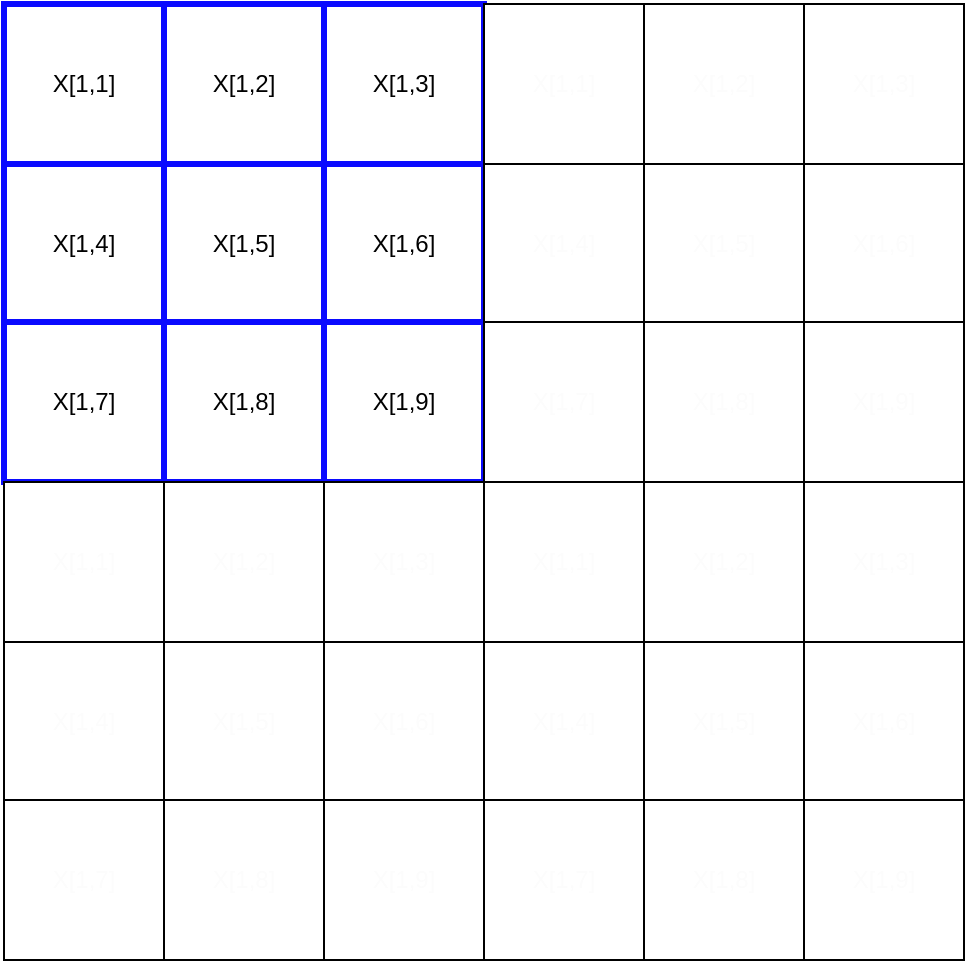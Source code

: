 <mxfile version="17.4.6" type="github">
  <diagram id="6HVer8RZPl2ibDI8MOXv" name="Page-1">
    <mxGraphModel dx="1422" dy="752" grid="1" gridSize="1" guides="1" tooltips="1" connect="1" arrows="1" fold="1" page="1" pageScale="1" pageWidth="850" pageHeight="1100" math="0" shadow="0">
      <root>
        <mxCell id="0" />
        <mxCell id="1" parent="0" />
        <mxCell id="qkgteVEJHbFyh0Jc8i_J-1" value="X[1,1]" style="whiteSpace=wrap;html=1;aspect=fixed;fontColor=#000000;strokeColor=#0A0AFF;strokeWidth=3;" vertex="1" parent="1">
          <mxGeometry x="140" y="113" width="80" height="80" as="geometry" />
        </mxCell>
        <mxCell id="qkgteVEJHbFyh0Jc8i_J-2" value="X[1,2]" style="whiteSpace=wrap;html=1;aspect=fixed;fontColor=#000000;strokeColor=#0A0AFF;strokeWidth=3;" vertex="1" parent="1">
          <mxGeometry x="220" y="113" width="80" height="80" as="geometry" />
        </mxCell>
        <mxCell id="qkgteVEJHbFyh0Jc8i_J-3" value="X[1,3]" style="whiteSpace=wrap;html=1;aspect=fixed;fontColor=#000000;strokeColor=#0A0AFF;strokeWidth=3;" vertex="1" parent="1">
          <mxGeometry x="300" y="113" width="80" height="80" as="geometry" />
        </mxCell>
        <mxCell id="qkgteVEJHbFyh0Jc8i_J-4" value="X[1,4]" style="whiteSpace=wrap;html=1;aspect=fixed;fontColor=#000000;strokeColor=#0A0AFF;strokeWidth=3;" vertex="1" parent="1">
          <mxGeometry x="140" y="193" width="80" height="80" as="geometry" />
        </mxCell>
        <mxCell id="qkgteVEJHbFyh0Jc8i_J-5" value="X[1,5]" style="whiteSpace=wrap;html=1;aspect=fixed;fontColor=#000000;strokeColor=#0A0AFF;strokeWidth=3;" vertex="1" parent="1">
          <mxGeometry x="220" y="193" width="80" height="80" as="geometry" />
        </mxCell>
        <mxCell id="qkgteVEJHbFyh0Jc8i_J-6" value="X[1,6]" style="whiteSpace=wrap;html=1;aspect=fixed;fontColor=#000000;strokeColor=#0A0AFF;strokeWidth=3;" vertex="1" parent="1">
          <mxGeometry x="300" y="193" width="80" height="80" as="geometry" />
        </mxCell>
        <mxCell id="qkgteVEJHbFyh0Jc8i_J-7" value="X[1,7]" style="whiteSpace=wrap;html=1;aspect=fixed;fontColor=#000000;strokeColor=#0A0AFF;strokeWidth=3;" vertex="1" parent="1">
          <mxGeometry x="140" y="272" width="80" height="80" as="geometry" />
        </mxCell>
        <mxCell id="qkgteVEJHbFyh0Jc8i_J-8" value="X[1,8]" style="whiteSpace=wrap;html=1;aspect=fixed;fontColor=#000000;strokeColor=#0A0AFF;strokeWidth=3;" vertex="1" parent="1">
          <mxGeometry x="220" y="272" width="80" height="80" as="geometry" />
        </mxCell>
        <mxCell id="qkgteVEJHbFyh0Jc8i_J-9" value="X[1,9]" style="whiteSpace=wrap;html=1;aspect=fixed;fontColor=#000000;strokeColor=#0A0AFF;strokeWidth=3;" vertex="1" parent="1">
          <mxGeometry x="300" y="272" width="80" height="80" as="geometry" />
        </mxCell>
        <mxCell id="qkgteVEJHbFyh0Jc8i_J-10" value="X[1,1]" style="whiteSpace=wrap;html=1;aspect=fixed;fontColor=#FCFCFC;" vertex="1" parent="1">
          <mxGeometry x="380" y="113" width="80" height="80" as="geometry" />
        </mxCell>
        <mxCell id="qkgteVEJHbFyh0Jc8i_J-11" value="X[1,2]" style="whiteSpace=wrap;html=1;aspect=fixed;fontColor=#FCFCFC;" vertex="1" parent="1">
          <mxGeometry x="460" y="113" width="80" height="80" as="geometry" />
        </mxCell>
        <mxCell id="qkgteVEJHbFyh0Jc8i_J-12" value="X[1,3]" style="whiteSpace=wrap;html=1;aspect=fixed;fontColor=#FCFCFC;" vertex="1" parent="1">
          <mxGeometry x="540" y="113" width="80" height="80" as="geometry" />
        </mxCell>
        <mxCell id="qkgteVEJHbFyh0Jc8i_J-13" value="X[1,4]" style="whiteSpace=wrap;html=1;aspect=fixed;fontColor=#FCFCFC;" vertex="1" parent="1">
          <mxGeometry x="380" y="193" width="80" height="80" as="geometry" />
        </mxCell>
        <mxCell id="qkgteVEJHbFyh0Jc8i_J-14" value="X[1,5]" style="whiteSpace=wrap;html=1;aspect=fixed;fontColor=#FCFCFC;" vertex="1" parent="1">
          <mxGeometry x="460" y="193" width="80" height="80" as="geometry" />
        </mxCell>
        <mxCell id="qkgteVEJHbFyh0Jc8i_J-15" value="X[1,6]" style="whiteSpace=wrap;html=1;aspect=fixed;fontColor=#FCFCFC;" vertex="1" parent="1">
          <mxGeometry x="540" y="193" width="80" height="80" as="geometry" />
        </mxCell>
        <mxCell id="qkgteVEJHbFyh0Jc8i_J-16" value="X[1,7]" style="whiteSpace=wrap;html=1;aspect=fixed;fontColor=#FCFCFC;" vertex="1" parent="1">
          <mxGeometry x="380" y="272" width="80" height="80" as="geometry" />
        </mxCell>
        <mxCell id="qkgteVEJHbFyh0Jc8i_J-17" value="X[1,8]" style="whiteSpace=wrap;html=1;aspect=fixed;fontColor=#FCFCFC;" vertex="1" parent="1">
          <mxGeometry x="460" y="272" width="80" height="80" as="geometry" />
        </mxCell>
        <mxCell id="qkgteVEJHbFyh0Jc8i_J-18" value="X[1,9]" style="whiteSpace=wrap;html=1;aspect=fixed;fontColor=#FCFCFC;" vertex="1" parent="1">
          <mxGeometry x="540" y="272" width="80" height="80" as="geometry" />
        </mxCell>
        <mxCell id="qkgteVEJHbFyh0Jc8i_J-37" value="X[1,1]" style="whiteSpace=wrap;html=1;aspect=fixed;fontColor=#FCFCFC;" vertex="1" parent="1">
          <mxGeometry x="140" y="352" width="80" height="80" as="geometry" />
        </mxCell>
        <mxCell id="qkgteVEJHbFyh0Jc8i_J-38" value="X[1,2]" style="whiteSpace=wrap;html=1;aspect=fixed;fontColor=#FCFCFC;" vertex="1" parent="1">
          <mxGeometry x="220" y="352" width="80" height="80" as="geometry" />
        </mxCell>
        <mxCell id="qkgteVEJHbFyh0Jc8i_J-39" value="X[1,3]" style="whiteSpace=wrap;html=1;aspect=fixed;fontColor=#FCFCFC;" vertex="1" parent="1">
          <mxGeometry x="300" y="352" width="80" height="80" as="geometry" />
        </mxCell>
        <mxCell id="qkgteVEJHbFyh0Jc8i_J-40" value="X[1,4]" style="whiteSpace=wrap;html=1;aspect=fixed;fontColor=#FCFCFC;" vertex="1" parent="1">
          <mxGeometry x="140" y="432" width="80" height="80" as="geometry" />
        </mxCell>
        <mxCell id="qkgteVEJHbFyh0Jc8i_J-41" value="X[1,5]" style="whiteSpace=wrap;html=1;aspect=fixed;fontColor=#FCFCFC;" vertex="1" parent="1">
          <mxGeometry x="220" y="432" width="80" height="80" as="geometry" />
        </mxCell>
        <mxCell id="qkgteVEJHbFyh0Jc8i_J-42" value="X[1,6]" style="whiteSpace=wrap;html=1;aspect=fixed;fontColor=#FCFCFC;" vertex="1" parent="1">
          <mxGeometry x="300" y="432" width="80" height="80" as="geometry" />
        </mxCell>
        <mxCell id="qkgteVEJHbFyh0Jc8i_J-43" value="X[1,7]" style="whiteSpace=wrap;html=1;aspect=fixed;fontColor=#FCFCFC;" vertex="1" parent="1">
          <mxGeometry x="140" y="511" width="80" height="80" as="geometry" />
        </mxCell>
        <mxCell id="qkgteVEJHbFyh0Jc8i_J-44" value="X[1,8]" style="whiteSpace=wrap;html=1;aspect=fixed;fontColor=#FCFCFC;" vertex="1" parent="1">
          <mxGeometry x="220" y="511" width="80" height="80" as="geometry" />
        </mxCell>
        <mxCell id="qkgteVEJHbFyh0Jc8i_J-45" value="X[1,9]" style="whiteSpace=wrap;html=1;aspect=fixed;fontColor=#FCFCFC;" vertex="1" parent="1">
          <mxGeometry x="300" y="511" width="80" height="80" as="geometry" />
        </mxCell>
        <mxCell id="qkgteVEJHbFyh0Jc8i_J-46" value="X[1,1]" style="whiteSpace=wrap;html=1;aspect=fixed;fontColor=#FCFCFC;" vertex="1" parent="1">
          <mxGeometry x="380" y="352" width="80" height="80" as="geometry" />
        </mxCell>
        <mxCell id="qkgteVEJHbFyh0Jc8i_J-47" value="X[1,2]" style="whiteSpace=wrap;html=1;aspect=fixed;fontColor=#FCFCFC;" vertex="1" parent="1">
          <mxGeometry x="460" y="352" width="80" height="80" as="geometry" />
        </mxCell>
        <mxCell id="qkgteVEJHbFyh0Jc8i_J-48" value="X[1,3]" style="whiteSpace=wrap;html=1;aspect=fixed;fontColor=#FCFCFC;" vertex="1" parent="1">
          <mxGeometry x="540" y="352" width="80" height="80" as="geometry" />
        </mxCell>
        <mxCell id="qkgteVEJHbFyh0Jc8i_J-49" value="X[1,4]" style="whiteSpace=wrap;html=1;aspect=fixed;fontColor=#FCFCFC;" vertex="1" parent="1">
          <mxGeometry x="380" y="432" width="80" height="80" as="geometry" />
        </mxCell>
        <mxCell id="qkgteVEJHbFyh0Jc8i_J-50" value="X[1,5]" style="whiteSpace=wrap;html=1;aspect=fixed;fontColor=#FCFCFC;" vertex="1" parent="1">
          <mxGeometry x="460" y="432" width="80" height="80" as="geometry" />
        </mxCell>
        <mxCell id="qkgteVEJHbFyh0Jc8i_J-51" value="X[1,6]" style="whiteSpace=wrap;html=1;aspect=fixed;fontColor=#FCFCFC;" vertex="1" parent="1">
          <mxGeometry x="540" y="432" width="80" height="80" as="geometry" />
        </mxCell>
        <mxCell id="qkgteVEJHbFyh0Jc8i_J-52" value="X[1,7]" style="whiteSpace=wrap;html=1;aspect=fixed;fontColor=#FCFCFC;" vertex="1" parent="1">
          <mxGeometry x="380" y="511" width="80" height="80" as="geometry" />
        </mxCell>
        <mxCell id="qkgteVEJHbFyh0Jc8i_J-53" value="X[1,8]" style="whiteSpace=wrap;html=1;aspect=fixed;fontColor=#FCFCFC;" vertex="1" parent="1">
          <mxGeometry x="460" y="511" width="80" height="80" as="geometry" />
        </mxCell>
        <mxCell id="qkgteVEJHbFyh0Jc8i_J-54" value="X[1,9]" style="whiteSpace=wrap;html=1;aspect=fixed;fontColor=#FCFCFC;" vertex="1" parent="1">
          <mxGeometry x="540" y="511" width="80" height="80" as="geometry" />
        </mxCell>
      </root>
    </mxGraphModel>
  </diagram>
</mxfile>
